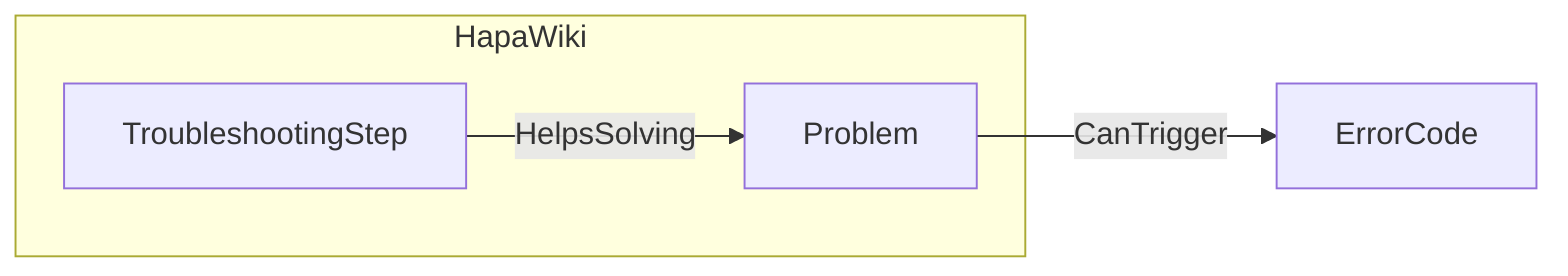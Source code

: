 graph LR
subgraph HapaWiki
  TroubleshootingStep -->|HelpsSolving| Problem
end
  Problem -->|CanTrigger| ErrorCode